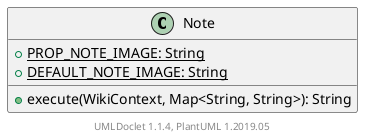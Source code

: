 @startuml

    class Note [[Note.html]] {
        {static} +PROP_NOTE_IMAGE: String
        {static} +DEFAULT_NOTE_IMAGE: String
        +execute(WikiContext, Map<String, String>): String
    }


    center footer UMLDoclet 1.1.4, PlantUML 1.2019.05
@enduml
